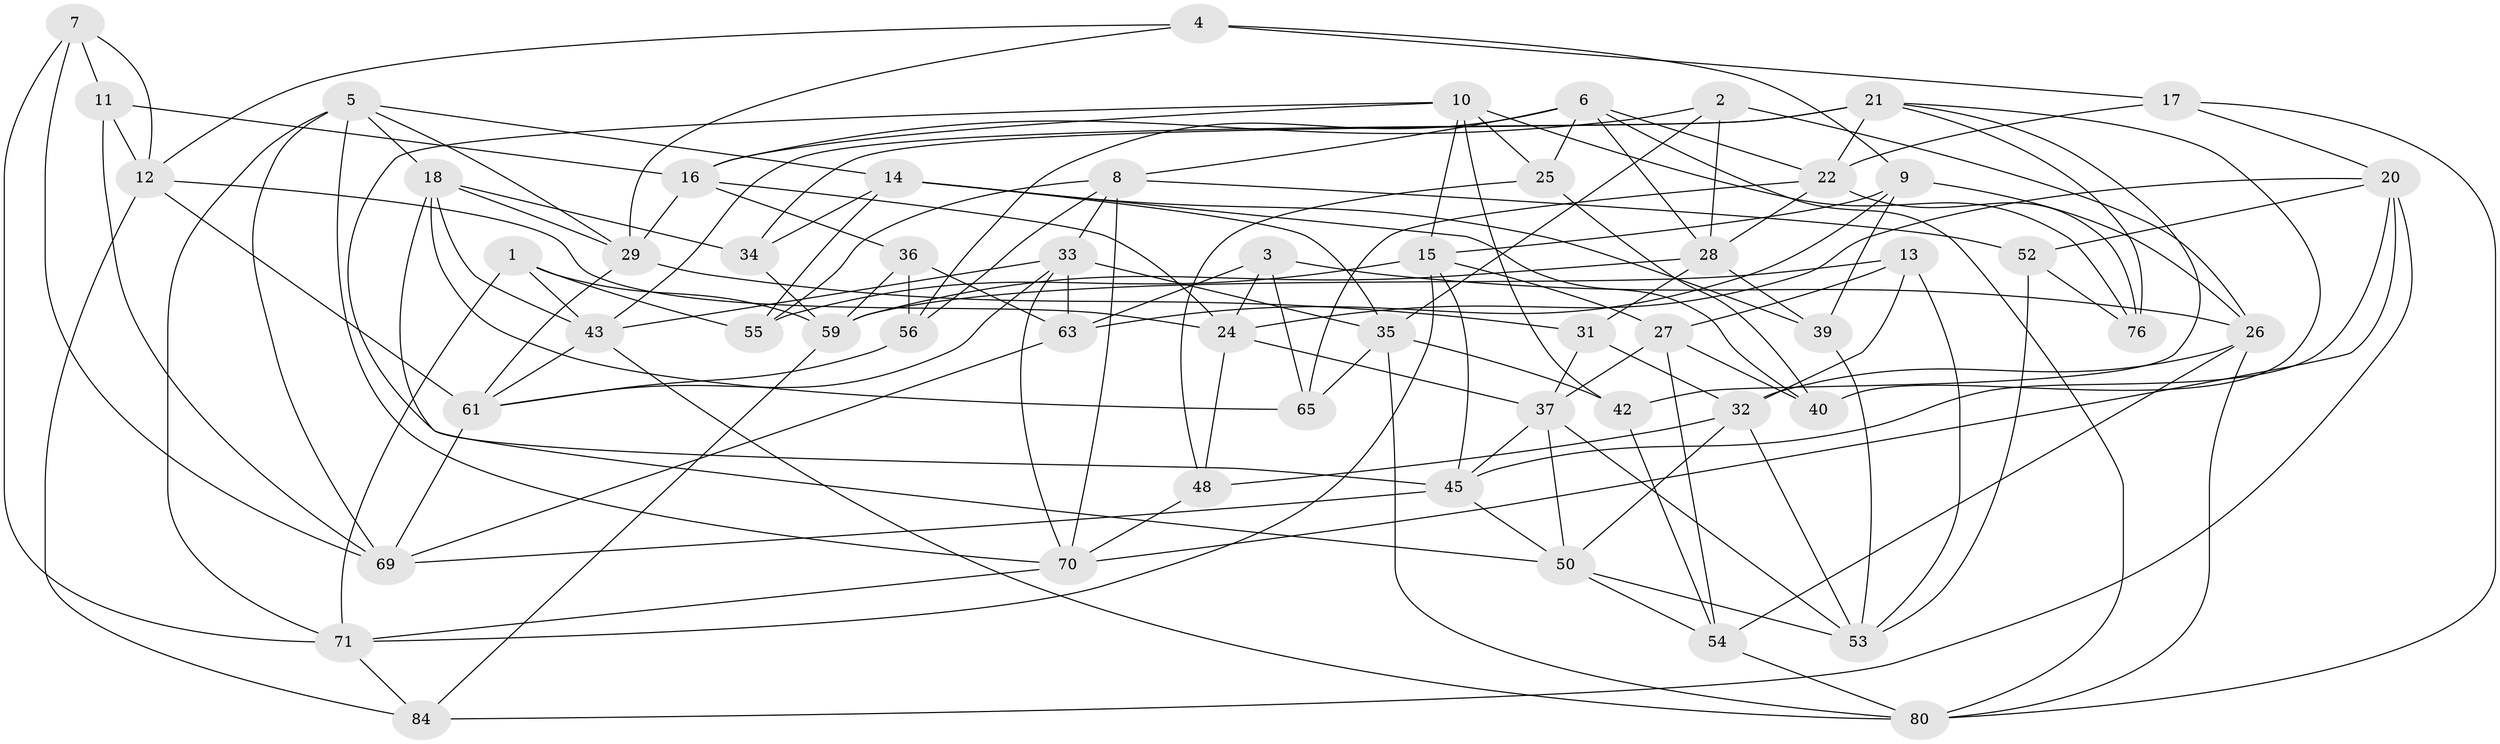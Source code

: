 // original degree distribution, {4: 1.0}
// Generated by graph-tools (version 1.1) at 2025/42/03/06/25 10:42:17]
// undirected, 56 vertices, 144 edges
graph export_dot {
graph [start="1"]
  node [color=gray90,style=filled];
  1;
  2;
  3;
  4;
  5 [super="+19"];
  6 [super="+47"];
  7;
  8 [super="+60"];
  9 [super="+23"];
  10 [super="+87"];
  11;
  12 [super="+64"];
  13;
  14 [super="+41"];
  15 [super="+58"];
  16 [super="+78"];
  17;
  18 [super="+81"];
  20 [super="+30"];
  21 [super="+77"];
  22 [super="+44"];
  24 [super="+86"];
  25;
  26 [super="+85"];
  27 [super="+74"];
  28 [super="+46"];
  29 [super="+73"];
  31;
  32 [super="+49"];
  33 [super="+51"];
  34;
  35 [super="+38"];
  36;
  37 [super="+57"];
  39;
  40;
  42;
  43 [super="+67"];
  45 [super="+66"];
  48;
  50 [super="+68"];
  52;
  53 [super="+62"];
  54 [super="+88"];
  55;
  56;
  59 [super="+90"];
  61 [super="+79"];
  63 [super="+72"];
  65;
  69 [super="+83"];
  70 [super="+75"];
  71 [super="+89"];
  76;
  80 [super="+82"];
  84;
  1 -- 55;
  1 -- 71;
  1 -- 43;
  1 -- 59;
  2 -- 26;
  2 -- 28;
  2 -- 35;
  2 -- 16;
  3 -- 24;
  3 -- 65;
  3 -- 63;
  3 -- 26;
  4 -- 29;
  4 -- 17;
  4 -- 9;
  4 -- 12;
  5 -- 69;
  5 -- 14;
  5 -- 29;
  5 -- 18;
  5 -- 70;
  5 -- 71;
  6 -- 28;
  6 -- 22;
  6 -- 56;
  6 -- 25;
  6 -- 80;
  6 -- 8;
  7 -- 12;
  7 -- 11;
  7 -- 71;
  7 -- 69;
  8 -- 52;
  8 -- 56;
  8 -- 70;
  8 -- 33;
  8 -- 55;
  9 -- 39;
  9 -- 15;
  9 -- 26;
  9 -- 63 [weight=2];
  10 -- 25;
  10 -- 16;
  10 -- 76;
  10 -- 42;
  10 -- 15;
  10 -- 45;
  11 -- 16;
  11 -- 69;
  11 -- 12;
  12 -- 61;
  12 -- 84;
  12 -- 24;
  13 -- 32;
  13 -- 27;
  13 -- 59;
  13 -- 53;
  14 -- 39;
  14 -- 55;
  14 -- 40;
  14 -- 34;
  14 -- 35;
  15 -- 45;
  15 -- 55;
  15 -- 71;
  15 -- 27;
  16 -- 36;
  16 -- 24;
  16 -- 29;
  17 -- 22;
  17 -- 80;
  17 -- 20;
  18 -- 43;
  18 -- 29;
  18 -- 65;
  18 -- 34;
  18 -- 50;
  20 -- 84;
  20 -- 70;
  20 -- 24;
  20 -- 52;
  20 -- 45;
  21 -- 42;
  21 -- 40;
  21 -- 22;
  21 -- 34;
  21 -- 43;
  21 -- 76;
  22 -- 76;
  22 -- 65;
  22 -- 28;
  24 -- 48;
  24 -- 37;
  25 -- 40;
  25 -- 48;
  26 -- 80;
  26 -- 32;
  26 -- 54;
  27 -- 40;
  27 -- 37;
  27 -- 54 [weight=2];
  28 -- 31;
  28 -- 59;
  28 -- 39;
  29 -- 31;
  29 -- 61;
  31 -- 37;
  31 -- 32;
  32 -- 53;
  32 -- 48;
  32 -- 50;
  33 -- 61;
  33 -- 63;
  33 -- 35;
  33 -- 43;
  33 -- 70;
  34 -- 59;
  35 -- 42;
  35 -- 80;
  35 -- 65;
  36 -- 56;
  36 -- 59;
  36 -- 63;
  37 -- 50;
  37 -- 53;
  37 -- 45;
  39 -- 53;
  42 -- 54;
  43 -- 61;
  43 -- 80;
  45 -- 69;
  45 -- 50;
  48 -- 70;
  50 -- 53;
  50 -- 54;
  52 -- 76;
  52 -- 53;
  54 -- 80;
  56 -- 61;
  59 -- 84;
  61 -- 69;
  63 -- 69;
  70 -- 71;
  71 -- 84;
}
